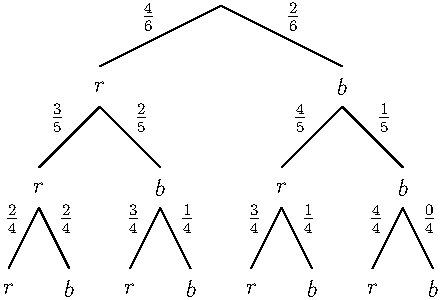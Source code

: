 size(0,150);


pen boldpen=linewidth(1pt)+red;

string[][] nodes={{""},{"$r$", "$b$"},{"$r$", "$b$","$r$", "$b$"},{"$r$", "$b$","$r$", "$b$","$r$", "$b$","$r$", "$b$"}};
string[][] probs={{""},{"$\frac46$", "$\frac26$"},{"$\frac35$", "$\frac25$","$\frac45$", "$\frac15$"},{"$\frac24$", "$\frac24$","$\frac34$", "$\frac14$","$\frac34$", "$\frac14$","$\frac44$", "$\frac04$"}};
pen[][] pens={{currentpen},{currentpen,currentpen},{currentpen, currentpen,currentpen,currentpen},{currentpen, currentpen,currentpen,currentpen,currentpen, currentpen,currentpen,currentpen}};

int whites_to_draw=2; 
int blacks_to_draw=1;
real hscale=3;
real vscale=2;
int depht=3;
pair space=(0,0.5);


void split(pair in, real hscale, int level, int[] pos){
  if(level<depht){
    pair L=(in.x-hscale,in.y-vscale-space.x);
    label(nodes[pos[0]+1][2*pos[1]],L-space);
    pair R=(in.x+hscale,in.y-vscale-space.x);
    label(nodes[pos[0]+1][2*pos[1]+1],R-space);
    ++level;

    path l=(in-space)--L;draw(l,pens[pos[0]+1][2*pos[1]]);
    label(probs[pos[0]+1][2*pos[1]],midpoint(l),dir(135));
    split(L-space,hscale/2,level,new int[] {pos[0]+1,2*pos[1]}); 

    path r=(in-space)--R;draw(r,pens[pos[0]+1][2*pos[1]+1]);
    label(probs[pos[0]+1][2*pos[1]+1],midpoint(r),dir(45));
    split(R-space,hscale/2,level,new int[] {pos[0]+1,2*pos[1]+1}); 
  }
}

split((0,0),hscale,0,new int[] {0,0});
